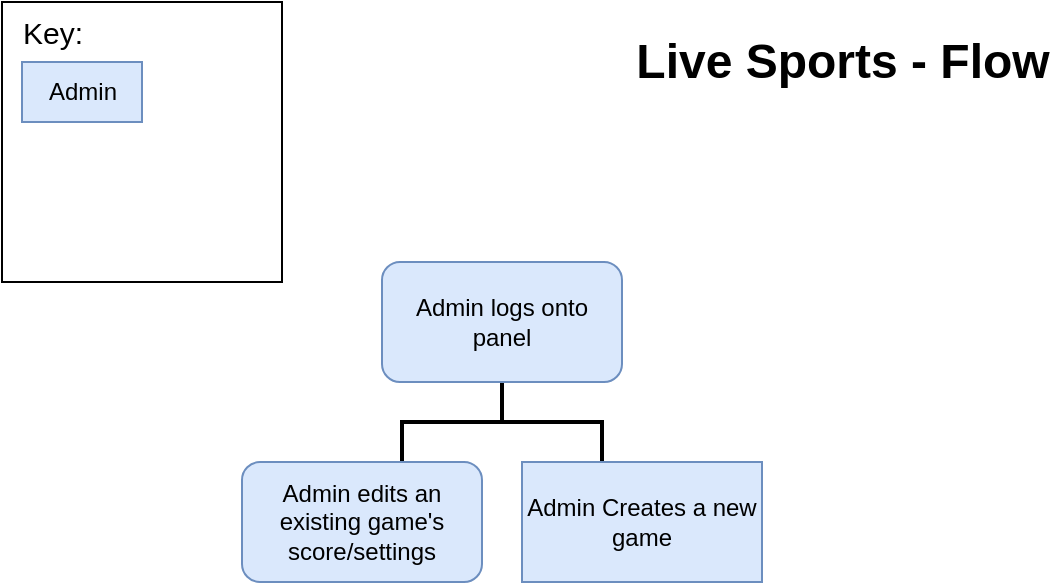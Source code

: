 <mxfile version="20.3.3" type="github">
  <diagram id="ZoijWgZR32y4va5hffM9" name="Page-1">
    <mxGraphModel dx="1422" dy="762" grid="1" gridSize="10" guides="1" tooltips="1" connect="1" arrows="1" fold="1" page="1" pageScale="1" pageWidth="850" pageHeight="1100" math="0" shadow="0">
      <root>
        <mxCell id="0" />
        <mxCell id="1" parent="0" />
        <mxCell id="UEzdxqP7-3Au7_6uFxmp-8" value="" style="strokeWidth=2;html=1;shape=mxgraph.flowchart.annotation_2;align=left;labelPosition=right;pointerEvents=1;rotation=90;" vertex="1" parent="1">
          <mxGeometry x="225" y="160" width="50" height="100" as="geometry" />
        </mxCell>
        <mxCell id="UEzdxqP7-3Au7_6uFxmp-2" value="Live Sports - Flow" style="text;strokeColor=none;fillColor=none;html=1;fontSize=24;fontStyle=1;verticalAlign=middle;align=center;" vertex="1" parent="1">
          <mxGeometry x="370" y="10" width="100" height="40" as="geometry" />
        </mxCell>
        <mxCell id="UEzdxqP7-3Au7_6uFxmp-7" value="Admin logs onto panel" style="rounded=1;whiteSpace=wrap;html=1;fillColor=#dae8fc;strokeColor=#6c8ebf;" vertex="1" parent="1">
          <mxGeometry x="190" y="130" width="120" height="60" as="geometry" />
        </mxCell>
        <mxCell id="UEzdxqP7-3Au7_6uFxmp-9" value="Admin edits an existing game&#39;s score/settings" style="rounded=1;whiteSpace=wrap;html=1;fillColor=#dae8fc;strokeColor=#6c8ebf;" vertex="1" parent="1">
          <mxGeometry x="120" y="230" width="120" height="60" as="geometry" />
        </mxCell>
        <mxCell id="UEzdxqP7-3Au7_6uFxmp-10" value="Admin Creates a new game" style="whiteSpace=wrap;html=1;fillColor=#dae8fc;strokeColor=#6c8ebf;" vertex="1" parent="1">
          <mxGeometry x="260" y="230" width="120" height="60" as="geometry" />
        </mxCell>
        <mxCell id="UEzdxqP7-3Au7_6uFxmp-17" value="" style="whiteSpace=wrap;html=1;aspect=fixed;fontSize=15;" vertex="1" parent="1">
          <mxGeometry width="140" height="140" as="geometry" />
        </mxCell>
        <mxCell id="UEzdxqP7-3Au7_6uFxmp-5" value="Admin" style="text;html=1;align=center;verticalAlign=middle;resizable=0;points=[];autosize=1;strokeColor=#6c8ebf;fillColor=#dae8fc;" vertex="1" parent="1">
          <mxGeometry x="10" y="30" width="60" height="30" as="geometry" />
        </mxCell>
        <mxCell id="UEzdxqP7-3Au7_6uFxmp-18" value="Key:" style="text;html=1;align=center;verticalAlign=middle;resizable=0;points=[];autosize=1;strokeColor=none;fillColor=none;fontSize=15;" vertex="1" parent="1">
          <mxGeometry width="50" height="30" as="geometry" />
        </mxCell>
      </root>
    </mxGraphModel>
  </diagram>
</mxfile>
